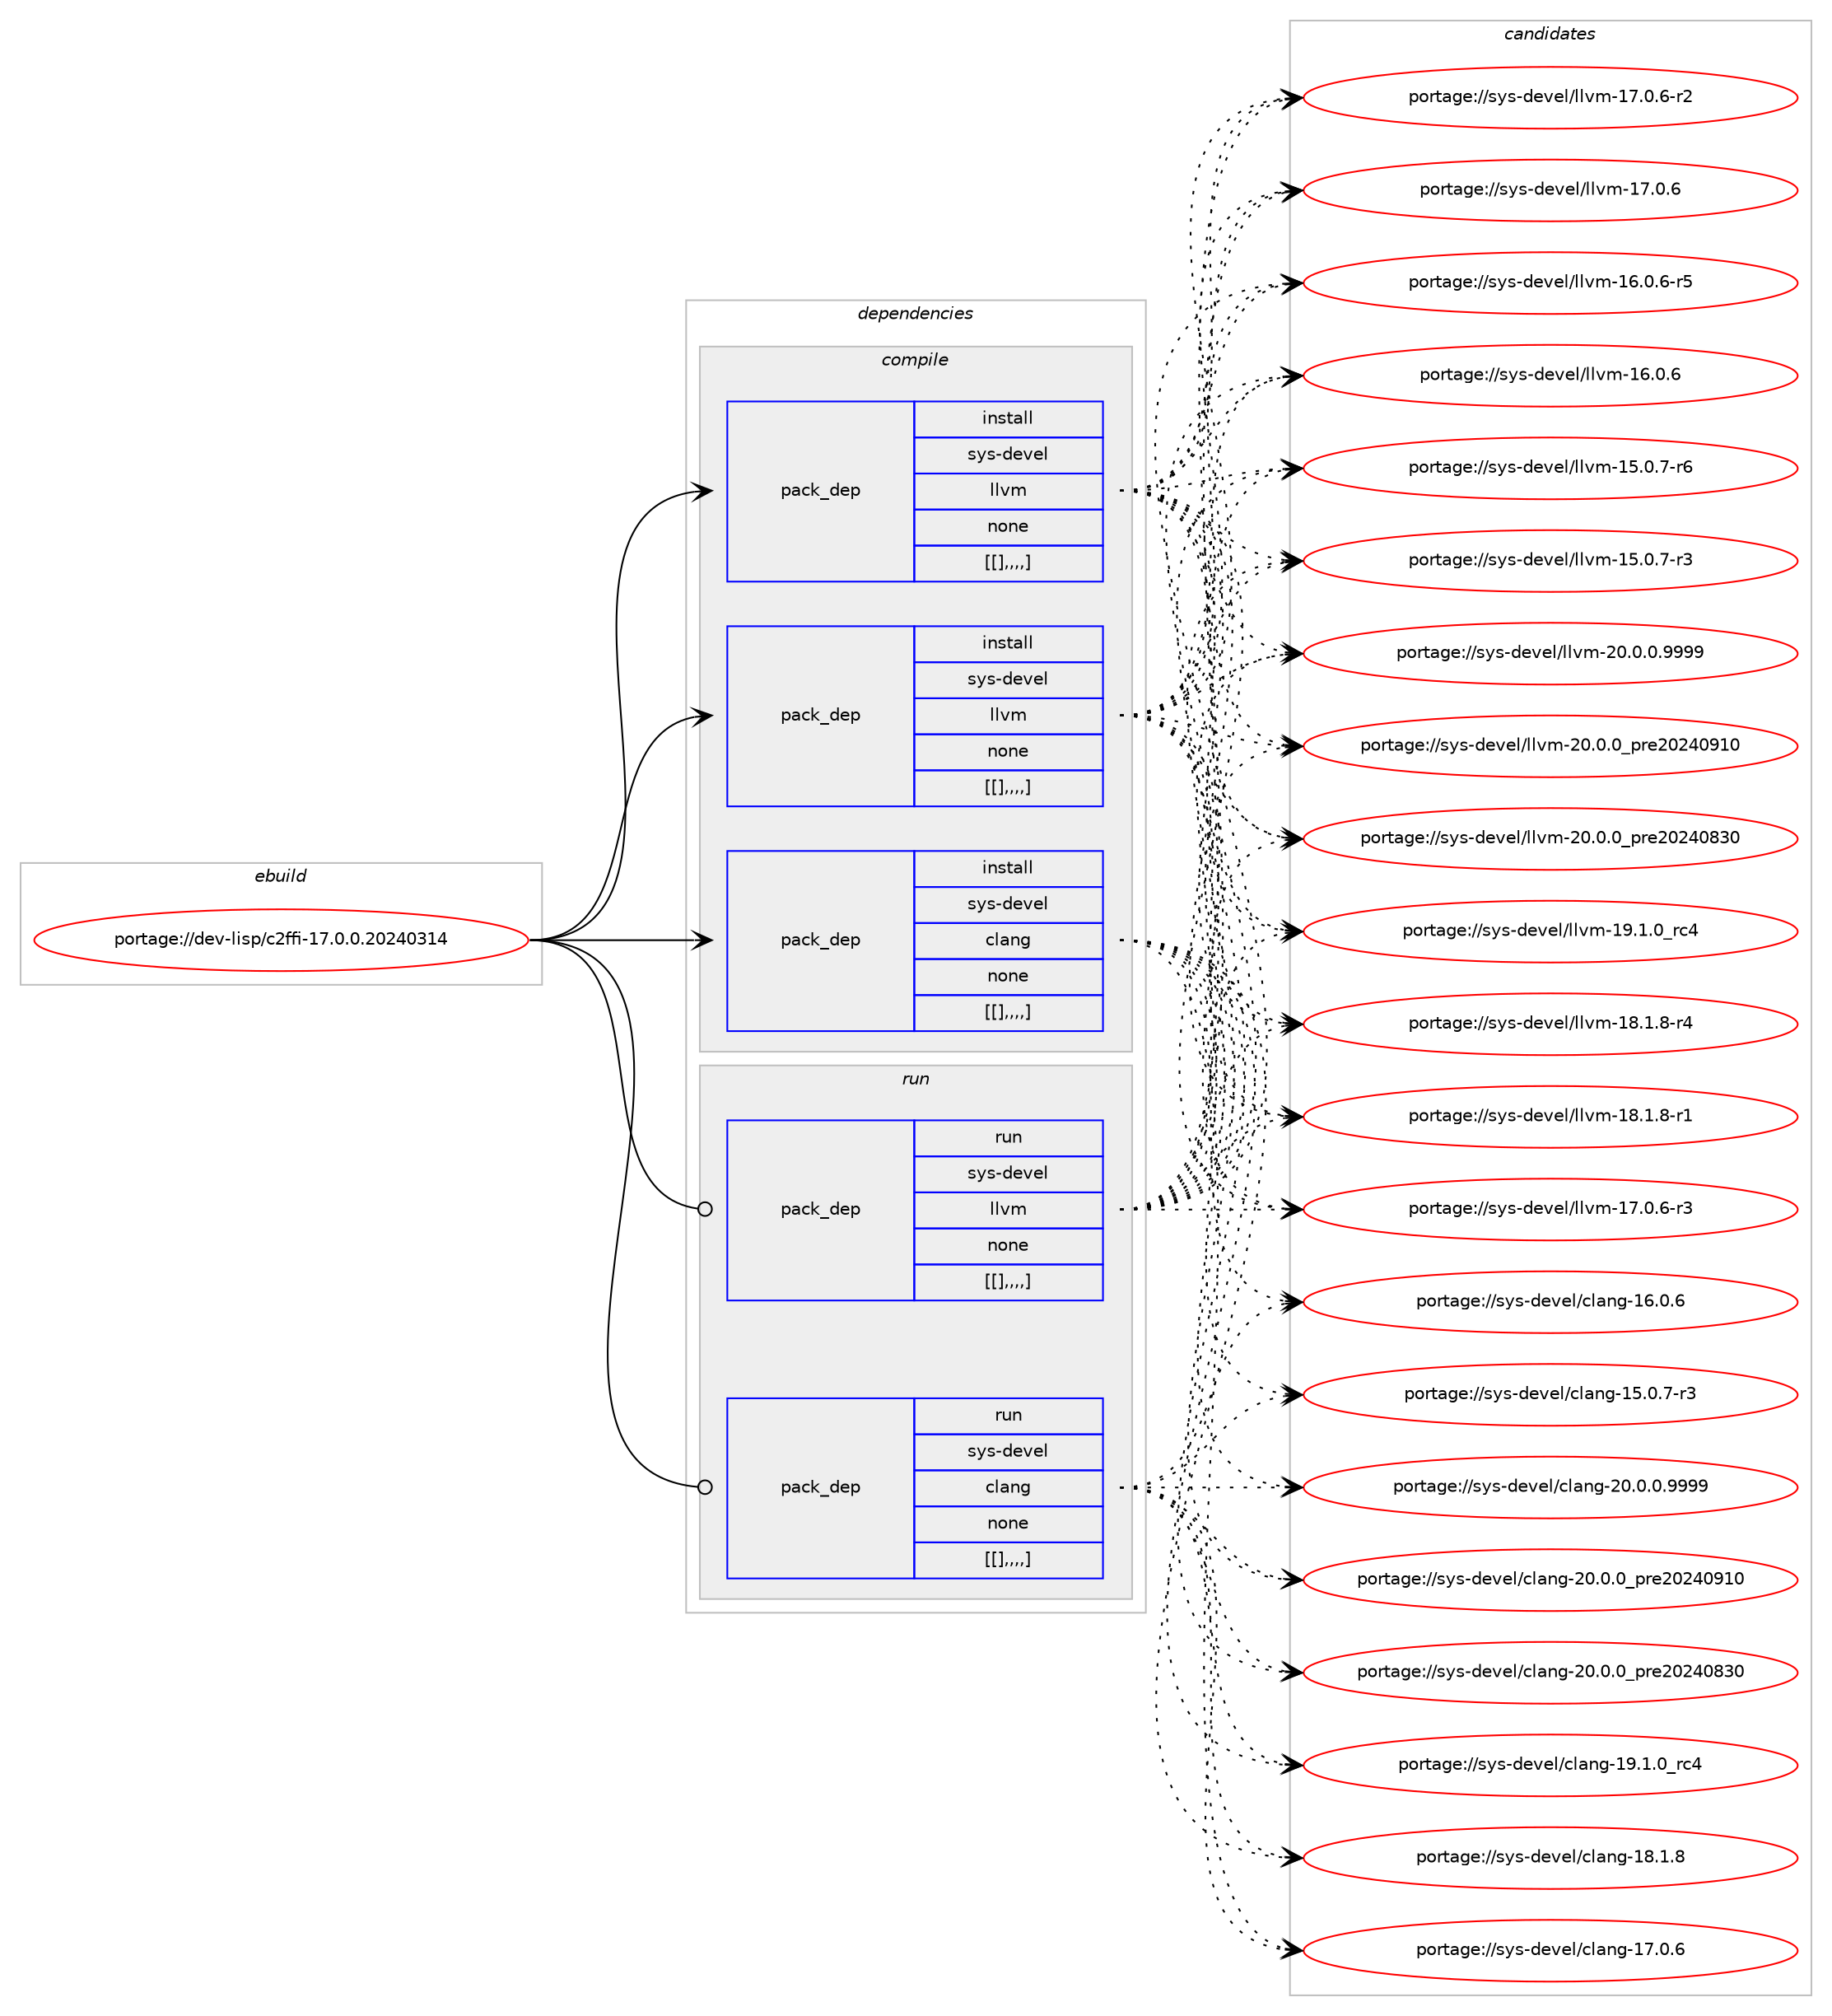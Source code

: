 digraph prolog {

# *************
# Graph options
# *************

newrank=true;
concentrate=true;
compound=true;
graph [rankdir=LR,fontname=Helvetica,fontsize=10,ranksep=1.5];#, ranksep=2.5, nodesep=0.2];
edge  [arrowhead=vee];
node  [fontname=Helvetica,fontsize=10];

# **********
# The ebuild
# **********

subgraph cluster_leftcol {
color=gray;
label=<<i>ebuild</i>>;
id [label="portage://dev-lisp/c2ffi-17.0.0.20240314", color=red, width=4, href="../dev-lisp/c2ffi-17.0.0.20240314.svg"];
}

# ****************
# The dependencies
# ****************

subgraph cluster_midcol {
color=gray;
label=<<i>dependencies</i>>;
subgraph cluster_compile {
fillcolor="#eeeeee";
style=filled;
label=<<i>compile</i>>;
subgraph pack86311 {
dependency116816 [label=<<TABLE BORDER="0" CELLBORDER="1" CELLSPACING="0" CELLPADDING="4" WIDTH="220"><TR><TD ROWSPAN="6" CELLPADDING="30">pack_dep</TD></TR><TR><TD WIDTH="110">install</TD></TR><TR><TD>sys-devel</TD></TR><TR><TD>clang</TD></TR><TR><TD>none</TD></TR><TR><TD>[[],,,,]</TD></TR></TABLE>>, shape=none, color=blue];
}
id:e -> dependency116816:w [weight=20,style="solid",arrowhead="vee"];
subgraph pack86312 {
dependency116817 [label=<<TABLE BORDER="0" CELLBORDER="1" CELLSPACING="0" CELLPADDING="4" WIDTH="220"><TR><TD ROWSPAN="6" CELLPADDING="30">pack_dep</TD></TR><TR><TD WIDTH="110">install</TD></TR><TR><TD>sys-devel</TD></TR><TR><TD>llvm</TD></TR><TR><TD>none</TD></TR><TR><TD>[[],,,,]</TD></TR></TABLE>>, shape=none, color=blue];
}
id:e -> dependency116817:w [weight=20,style="solid",arrowhead="vee"];
subgraph pack86313 {
dependency116818 [label=<<TABLE BORDER="0" CELLBORDER="1" CELLSPACING="0" CELLPADDING="4" WIDTH="220"><TR><TD ROWSPAN="6" CELLPADDING="30">pack_dep</TD></TR><TR><TD WIDTH="110">install</TD></TR><TR><TD>sys-devel</TD></TR><TR><TD>llvm</TD></TR><TR><TD>none</TD></TR><TR><TD>[[],,,,]</TD></TR></TABLE>>, shape=none, color=blue];
}
id:e -> dependency116818:w [weight=20,style="solid",arrowhead="vee"];
}
subgraph cluster_compileandrun {
fillcolor="#eeeeee";
style=filled;
label=<<i>compile and run</i>>;
}
subgraph cluster_run {
fillcolor="#eeeeee";
style=filled;
label=<<i>run</i>>;
subgraph pack86314 {
dependency116819 [label=<<TABLE BORDER="0" CELLBORDER="1" CELLSPACING="0" CELLPADDING="4" WIDTH="220"><TR><TD ROWSPAN="6" CELLPADDING="30">pack_dep</TD></TR><TR><TD WIDTH="110">run</TD></TR><TR><TD>sys-devel</TD></TR><TR><TD>clang</TD></TR><TR><TD>none</TD></TR><TR><TD>[[],,,,]</TD></TR></TABLE>>, shape=none, color=blue];
}
id:e -> dependency116819:w [weight=20,style="solid",arrowhead="odot"];
subgraph pack86315 {
dependency116820 [label=<<TABLE BORDER="0" CELLBORDER="1" CELLSPACING="0" CELLPADDING="4" WIDTH="220"><TR><TD ROWSPAN="6" CELLPADDING="30">pack_dep</TD></TR><TR><TD WIDTH="110">run</TD></TR><TR><TD>sys-devel</TD></TR><TR><TD>llvm</TD></TR><TR><TD>none</TD></TR><TR><TD>[[],,,,]</TD></TR></TABLE>>, shape=none, color=blue];
}
id:e -> dependency116820:w [weight=20,style="solid",arrowhead="odot"];
}
}

# **************
# The candidates
# **************

subgraph cluster_choices {
rank=same;
color=gray;
label=<<i>candidates</i>>;

subgraph choice86311 {
color=black;
nodesep=1;
choice11512111545100101118101108479910897110103455048464846484657575757 [label="portage://sys-devel/clang-20.0.0.9999", color=red, width=4,href="../sys-devel/clang-20.0.0.9999.svg"];
choice1151211154510010111810110847991089711010345504846484648951121141015048505248574948 [label="portage://sys-devel/clang-20.0.0_pre20240910", color=red, width=4,href="../sys-devel/clang-20.0.0_pre20240910.svg"];
choice1151211154510010111810110847991089711010345504846484648951121141015048505248565148 [label="portage://sys-devel/clang-20.0.0_pre20240830", color=red, width=4,href="../sys-devel/clang-20.0.0_pre20240830.svg"];
choice1151211154510010111810110847991089711010345495746494648951149952 [label="portage://sys-devel/clang-19.1.0_rc4", color=red, width=4,href="../sys-devel/clang-19.1.0_rc4.svg"];
choice1151211154510010111810110847991089711010345495646494656 [label="portage://sys-devel/clang-18.1.8", color=red, width=4,href="../sys-devel/clang-18.1.8.svg"];
choice1151211154510010111810110847991089711010345495546484654 [label="portage://sys-devel/clang-17.0.6", color=red, width=4,href="../sys-devel/clang-17.0.6.svg"];
choice1151211154510010111810110847991089711010345495446484654 [label="portage://sys-devel/clang-16.0.6", color=red, width=4,href="../sys-devel/clang-16.0.6.svg"];
choice11512111545100101118101108479910897110103454953464846554511451 [label="portage://sys-devel/clang-15.0.7-r3", color=red, width=4,href="../sys-devel/clang-15.0.7-r3.svg"];
dependency116816:e -> choice11512111545100101118101108479910897110103455048464846484657575757:w [style=dotted,weight="100"];
dependency116816:e -> choice1151211154510010111810110847991089711010345504846484648951121141015048505248574948:w [style=dotted,weight="100"];
dependency116816:e -> choice1151211154510010111810110847991089711010345504846484648951121141015048505248565148:w [style=dotted,weight="100"];
dependency116816:e -> choice1151211154510010111810110847991089711010345495746494648951149952:w [style=dotted,weight="100"];
dependency116816:e -> choice1151211154510010111810110847991089711010345495646494656:w [style=dotted,weight="100"];
dependency116816:e -> choice1151211154510010111810110847991089711010345495546484654:w [style=dotted,weight="100"];
dependency116816:e -> choice1151211154510010111810110847991089711010345495446484654:w [style=dotted,weight="100"];
dependency116816:e -> choice11512111545100101118101108479910897110103454953464846554511451:w [style=dotted,weight="100"];
}
subgraph choice86312 {
color=black;
nodesep=1;
choice1151211154510010111810110847108108118109455048464846484657575757 [label="portage://sys-devel/llvm-20.0.0.9999", color=red, width=4,href="../sys-devel/llvm-20.0.0.9999.svg"];
choice115121115451001011181011084710810811810945504846484648951121141015048505248574948 [label="portage://sys-devel/llvm-20.0.0_pre20240910", color=red, width=4,href="../sys-devel/llvm-20.0.0_pre20240910.svg"];
choice115121115451001011181011084710810811810945504846484648951121141015048505248565148 [label="portage://sys-devel/llvm-20.0.0_pre20240830", color=red, width=4,href="../sys-devel/llvm-20.0.0_pre20240830.svg"];
choice115121115451001011181011084710810811810945495746494648951149952 [label="portage://sys-devel/llvm-19.1.0_rc4", color=red, width=4,href="../sys-devel/llvm-19.1.0_rc4.svg"];
choice1151211154510010111810110847108108118109454956464946564511452 [label="portage://sys-devel/llvm-18.1.8-r4", color=red, width=4,href="../sys-devel/llvm-18.1.8-r4.svg"];
choice1151211154510010111810110847108108118109454956464946564511449 [label="portage://sys-devel/llvm-18.1.8-r1", color=red, width=4,href="../sys-devel/llvm-18.1.8-r1.svg"];
choice1151211154510010111810110847108108118109454955464846544511451 [label="portage://sys-devel/llvm-17.0.6-r3", color=red, width=4,href="../sys-devel/llvm-17.0.6-r3.svg"];
choice1151211154510010111810110847108108118109454955464846544511450 [label="portage://sys-devel/llvm-17.0.6-r2", color=red, width=4,href="../sys-devel/llvm-17.0.6-r2.svg"];
choice115121115451001011181011084710810811810945495546484654 [label="portage://sys-devel/llvm-17.0.6", color=red, width=4,href="../sys-devel/llvm-17.0.6.svg"];
choice1151211154510010111810110847108108118109454954464846544511453 [label="portage://sys-devel/llvm-16.0.6-r5", color=red, width=4,href="../sys-devel/llvm-16.0.6-r5.svg"];
choice115121115451001011181011084710810811810945495446484654 [label="portage://sys-devel/llvm-16.0.6", color=red, width=4,href="../sys-devel/llvm-16.0.6.svg"];
choice1151211154510010111810110847108108118109454953464846554511454 [label="portage://sys-devel/llvm-15.0.7-r6", color=red, width=4,href="../sys-devel/llvm-15.0.7-r6.svg"];
choice1151211154510010111810110847108108118109454953464846554511451 [label="portage://sys-devel/llvm-15.0.7-r3", color=red, width=4,href="../sys-devel/llvm-15.0.7-r3.svg"];
dependency116817:e -> choice1151211154510010111810110847108108118109455048464846484657575757:w [style=dotted,weight="100"];
dependency116817:e -> choice115121115451001011181011084710810811810945504846484648951121141015048505248574948:w [style=dotted,weight="100"];
dependency116817:e -> choice115121115451001011181011084710810811810945504846484648951121141015048505248565148:w [style=dotted,weight="100"];
dependency116817:e -> choice115121115451001011181011084710810811810945495746494648951149952:w [style=dotted,weight="100"];
dependency116817:e -> choice1151211154510010111810110847108108118109454956464946564511452:w [style=dotted,weight="100"];
dependency116817:e -> choice1151211154510010111810110847108108118109454956464946564511449:w [style=dotted,weight="100"];
dependency116817:e -> choice1151211154510010111810110847108108118109454955464846544511451:w [style=dotted,weight="100"];
dependency116817:e -> choice1151211154510010111810110847108108118109454955464846544511450:w [style=dotted,weight="100"];
dependency116817:e -> choice115121115451001011181011084710810811810945495546484654:w [style=dotted,weight="100"];
dependency116817:e -> choice1151211154510010111810110847108108118109454954464846544511453:w [style=dotted,weight="100"];
dependency116817:e -> choice115121115451001011181011084710810811810945495446484654:w [style=dotted,weight="100"];
dependency116817:e -> choice1151211154510010111810110847108108118109454953464846554511454:w [style=dotted,weight="100"];
dependency116817:e -> choice1151211154510010111810110847108108118109454953464846554511451:w [style=dotted,weight="100"];
}
subgraph choice86313 {
color=black;
nodesep=1;
choice1151211154510010111810110847108108118109455048464846484657575757 [label="portage://sys-devel/llvm-20.0.0.9999", color=red, width=4,href="../sys-devel/llvm-20.0.0.9999.svg"];
choice115121115451001011181011084710810811810945504846484648951121141015048505248574948 [label="portage://sys-devel/llvm-20.0.0_pre20240910", color=red, width=4,href="../sys-devel/llvm-20.0.0_pre20240910.svg"];
choice115121115451001011181011084710810811810945504846484648951121141015048505248565148 [label="portage://sys-devel/llvm-20.0.0_pre20240830", color=red, width=4,href="../sys-devel/llvm-20.0.0_pre20240830.svg"];
choice115121115451001011181011084710810811810945495746494648951149952 [label="portage://sys-devel/llvm-19.1.0_rc4", color=red, width=4,href="../sys-devel/llvm-19.1.0_rc4.svg"];
choice1151211154510010111810110847108108118109454956464946564511452 [label="portage://sys-devel/llvm-18.1.8-r4", color=red, width=4,href="../sys-devel/llvm-18.1.8-r4.svg"];
choice1151211154510010111810110847108108118109454956464946564511449 [label="portage://sys-devel/llvm-18.1.8-r1", color=red, width=4,href="../sys-devel/llvm-18.1.8-r1.svg"];
choice1151211154510010111810110847108108118109454955464846544511451 [label="portage://sys-devel/llvm-17.0.6-r3", color=red, width=4,href="../sys-devel/llvm-17.0.6-r3.svg"];
choice1151211154510010111810110847108108118109454955464846544511450 [label="portage://sys-devel/llvm-17.0.6-r2", color=red, width=4,href="../sys-devel/llvm-17.0.6-r2.svg"];
choice115121115451001011181011084710810811810945495546484654 [label="portage://sys-devel/llvm-17.0.6", color=red, width=4,href="../sys-devel/llvm-17.0.6.svg"];
choice1151211154510010111810110847108108118109454954464846544511453 [label="portage://sys-devel/llvm-16.0.6-r5", color=red, width=4,href="../sys-devel/llvm-16.0.6-r5.svg"];
choice115121115451001011181011084710810811810945495446484654 [label="portage://sys-devel/llvm-16.0.6", color=red, width=4,href="../sys-devel/llvm-16.0.6.svg"];
choice1151211154510010111810110847108108118109454953464846554511454 [label="portage://sys-devel/llvm-15.0.7-r6", color=red, width=4,href="../sys-devel/llvm-15.0.7-r6.svg"];
choice1151211154510010111810110847108108118109454953464846554511451 [label="portage://sys-devel/llvm-15.0.7-r3", color=red, width=4,href="../sys-devel/llvm-15.0.7-r3.svg"];
dependency116818:e -> choice1151211154510010111810110847108108118109455048464846484657575757:w [style=dotted,weight="100"];
dependency116818:e -> choice115121115451001011181011084710810811810945504846484648951121141015048505248574948:w [style=dotted,weight="100"];
dependency116818:e -> choice115121115451001011181011084710810811810945504846484648951121141015048505248565148:w [style=dotted,weight="100"];
dependency116818:e -> choice115121115451001011181011084710810811810945495746494648951149952:w [style=dotted,weight="100"];
dependency116818:e -> choice1151211154510010111810110847108108118109454956464946564511452:w [style=dotted,weight="100"];
dependency116818:e -> choice1151211154510010111810110847108108118109454956464946564511449:w [style=dotted,weight="100"];
dependency116818:e -> choice1151211154510010111810110847108108118109454955464846544511451:w [style=dotted,weight="100"];
dependency116818:e -> choice1151211154510010111810110847108108118109454955464846544511450:w [style=dotted,weight="100"];
dependency116818:e -> choice115121115451001011181011084710810811810945495546484654:w [style=dotted,weight="100"];
dependency116818:e -> choice1151211154510010111810110847108108118109454954464846544511453:w [style=dotted,weight="100"];
dependency116818:e -> choice115121115451001011181011084710810811810945495446484654:w [style=dotted,weight="100"];
dependency116818:e -> choice1151211154510010111810110847108108118109454953464846554511454:w [style=dotted,weight="100"];
dependency116818:e -> choice1151211154510010111810110847108108118109454953464846554511451:w [style=dotted,weight="100"];
}
subgraph choice86314 {
color=black;
nodesep=1;
choice11512111545100101118101108479910897110103455048464846484657575757 [label="portage://sys-devel/clang-20.0.0.9999", color=red, width=4,href="../sys-devel/clang-20.0.0.9999.svg"];
choice1151211154510010111810110847991089711010345504846484648951121141015048505248574948 [label="portage://sys-devel/clang-20.0.0_pre20240910", color=red, width=4,href="../sys-devel/clang-20.0.0_pre20240910.svg"];
choice1151211154510010111810110847991089711010345504846484648951121141015048505248565148 [label="portage://sys-devel/clang-20.0.0_pre20240830", color=red, width=4,href="../sys-devel/clang-20.0.0_pre20240830.svg"];
choice1151211154510010111810110847991089711010345495746494648951149952 [label="portage://sys-devel/clang-19.1.0_rc4", color=red, width=4,href="../sys-devel/clang-19.1.0_rc4.svg"];
choice1151211154510010111810110847991089711010345495646494656 [label="portage://sys-devel/clang-18.1.8", color=red, width=4,href="../sys-devel/clang-18.1.8.svg"];
choice1151211154510010111810110847991089711010345495546484654 [label="portage://sys-devel/clang-17.0.6", color=red, width=4,href="../sys-devel/clang-17.0.6.svg"];
choice1151211154510010111810110847991089711010345495446484654 [label="portage://sys-devel/clang-16.0.6", color=red, width=4,href="../sys-devel/clang-16.0.6.svg"];
choice11512111545100101118101108479910897110103454953464846554511451 [label="portage://sys-devel/clang-15.0.7-r3", color=red, width=4,href="../sys-devel/clang-15.0.7-r3.svg"];
dependency116819:e -> choice11512111545100101118101108479910897110103455048464846484657575757:w [style=dotted,weight="100"];
dependency116819:e -> choice1151211154510010111810110847991089711010345504846484648951121141015048505248574948:w [style=dotted,weight="100"];
dependency116819:e -> choice1151211154510010111810110847991089711010345504846484648951121141015048505248565148:w [style=dotted,weight="100"];
dependency116819:e -> choice1151211154510010111810110847991089711010345495746494648951149952:w [style=dotted,weight="100"];
dependency116819:e -> choice1151211154510010111810110847991089711010345495646494656:w [style=dotted,weight="100"];
dependency116819:e -> choice1151211154510010111810110847991089711010345495546484654:w [style=dotted,weight="100"];
dependency116819:e -> choice1151211154510010111810110847991089711010345495446484654:w [style=dotted,weight="100"];
dependency116819:e -> choice11512111545100101118101108479910897110103454953464846554511451:w [style=dotted,weight="100"];
}
subgraph choice86315 {
color=black;
nodesep=1;
choice1151211154510010111810110847108108118109455048464846484657575757 [label="portage://sys-devel/llvm-20.0.0.9999", color=red, width=4,href="../sys-devel/llvm-20.0.0.9999.svg"];
choice115121115451001011181011084710810811810945504846484648951121141015048505248574948 [label="portage://sys-devel/llvm-20.0.0_pre20240910", color=red, width=4,href="../sys-devel/llvm-20.0.0_pre20240910.svg"];
choice115121115451001011181011084710810811810945504846484648951121141015048505248565148 [label="portage://sys-devel/llvm-20.0.0_pre20240830", color=red, width=4,href="../sys-devel/llvm-20.0.0_pre20240830.svg"];
choice115121115451001011181011084710810811810945495746494648951149952 [label="portage://sys-devel/llvm-19.1.0_rc4", color=red, width=4,href="../sys-devel/llvm-19.1.0_rc4.svg"];
choice1151211154510010111810110847108108118109454956464946564511452 [label="portage://sys-devel/llvm-18.1.8-r4", color=red, width=4,href="../sys-devel/llvm-18.1.8-r4.svg"];
choice1151211154510010111810110847108108118109454956464946564511449 [label="portage://sys-devel/llvm-18.1.8-r1", color=red, width=4,href="../sys-devel/llvm-18.1.8-r1.svg"];
choice1151211154510010111810110847108108118109454955464846544511451 [label="portage://sys-devel/llvm-17.0.6-r3", color=red, width=4,href="../sys-devel/llvm-17.0.6-r3.svg"];
choice1151211154510010111810110847108108118109454955464846544511450 [label="portage://sys-devel/llvm-17.0.6-r2", color=red, width=4,href="../sys-devel/llvm-17.0.6-r2.svg"];
choice115121115451001011181011084710810811810945495546484654 [label="portage://sys-devel/llvm-17.0.6", color=red, width=4,href="../sys-devel/llvm-17.0.6.svg"];
choice1151211154510010111810110847108108118109454954464846544511453 [label="portage://sys-devel/llvm-16.0.6-r5", color=red, width=4,href="../sys-devel/llvm-16.0.6-r5.svg"];
choice115121115451001011181011084710810811810945495446484654 [label="portage://sys-devel/llvm-16.0.6", color=red, width=4,href="../sys-devel/llvm-16.0.6.svg"];
choice1151211154510010111810110847108108118109454953464846554511454 [label="portage://sys-devel/llvm-15.0.7-r6", color=red, width=4,href="../sys-devel/llvm-15.0.7-r6.svg"];
choice1151211154510010111810110847108108118109454953464846554511451 [label="portage://sys-devel/llvm-15.0.7-r3", color=red, width=4,href="../sys-devel/llvm-15.0.7-r3.svg"];
dependency116820:e -> choice1151211154510010111810110847108108118109455048464846484657575757:w [style=dotted,weight="100"];
dependency116820:e -> choice115121115451001011181011084710810811810945504846484648951121141015048505248574948:w [style=dotted,weight="100"];
dependency116820:e -> choice115121115451001011181011084710810811810945504846484648951121141015048505248565148:w [style=dotted,weight="100"];
dependency116820:e -> choice115121115451001011181011084710810811810945495746494648951149952:w [style=dotted,weight="100"];
dependency116820:e -> choice1151211154510010111810110847108108118109454956464946564511452:w [style=dotted,weight="100"];
dependency116820:e -> choice1151211154510010111810110847108108118109454956464946564511449:w [style=dotted,weight="100"];
dependency116820:e -> choice1151211154510010111810110847108108118109454955464846544511451:w [style=dotted,weight="100"];
dependency116820:e -> choice1151211154510010111810110847108108118109454955464846544511450:w [style=dotted,weight="100"];
dependency116820:e -> choice115121115451001011181011084710810811810945495546484654:w [style=dotted,weight="100"];
dependency116820:e -> choice1151211154510010111810110847108108118109454954464846544511453:w [style=dotted,weight="100"];
dependency116820:e -> choice115121115451001011181011084710810811810945495446484654:w [style=dotted,weight="100"];
dependency116820:e -> choice1151211154510010111810110847108108118109454953464846554511454:w [style=dotted,weight="100"];
dependency116820:e -> choice1151211154510010111810110847108108118109454953464846554511451:w [style=dotted,weight="100"];
}
}

}
